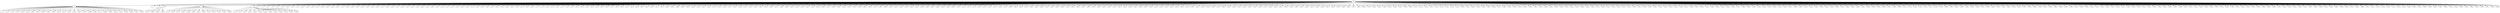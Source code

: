 digraph my_graph {
72 [label=72]
0 [label=0]
1 [label=1]
2 [label=2]
3 [label=3]
4 [label=4]
7 [label=7]
8 [label=8]
9 [label=9]
10 [label=10]
12 [label=12]
13 [label=13]
14 [label=14]
15 [label=15]
16 [label=16]
17 [label=17]
18 [label=18]
19 [label=19]
20 [label=20]
21 [label=21]
23 [label=23]
24 [label=24]
25 [label=25]
26 [label=26]
27 [label=27]
28 [label=28]
29 [label=29]
30 [label=30]
32 [label=32]
33 [label=33]
35 [label=35]
36 [label=36]
37 [label=37]
38 [label=38]
40 [label=40]
41 [label=41]
42 [label=42]
43 [label=43]
44 [label=44]
45 [label=45]
46 [label=46]
47 [label=47]
48 [label=48]
49 [label=49]
50 [label=50]
51 [label=51]
52 [label=52]
53 [label=53]
55 [label=55]
56 [label=56]
57 [label=57]
58 [label=58]
59 [label=59]
60 [label=60]
61 [label=61]
62 [label=62]
63 [label=63]
64 [label=64]
65 [label=65]
66 [label=66]
67 [label=67]
68 [label=68]
69 [label=69]
70 [label=70]
71 [label=71]
74 [label=74]
75 [label=75]
76 [label=76]
77 [label=77]
78 [label=78]
79 [label=79]
80 [label=80]
81 [label=81]
82 [label=82]
83 [label=83]
84 [label=84]
85 [label=85]
86 [label=86]
87 [label=87]
89 [label=89]
90 [label=90]
91 [label=91]
92 [label=92]
93 [label=93]
94 [label=94]
95 [label=95]
96 [label=96]
97 [label=97]
98 [label=98]
100 [label=100]
102 [label=102]
106 [label=106]
108 [label=108]
109 [label=109]
110 [label=110]
111 [label=111]
112 [label=112]
113 [label=113]
114 [label=114]
115 [label=115]
116 [label=116]
117 [label=117]
119 [label=119]
120 [label=120]
121 [label=121]
122 [label=122]
123 [label=123]
124 [label=124]
125 [label=125]
126 [label=126]
127 [label=127]
128 [label=128]
129 [label=129]
130 [label=130]
131 [label=131]
132 [label=132]
133 [label=133]
134 [label=134]
135 [label=135]
136 [label=136]
137 [label=137]
138 [label=138]
139 [label=139]
140 [label=140]
141 [label=141]
142 [label=142]
143 [label=143]
144 [label=144]
145 [label=145]
147 [label=147]
148 [label=148]
149 [label=149]
151 [label=151]
152 [label=152]
153 [label=153]
154 [label=154]
156 [label=156]
157 [label=157]
159 [label=159]
160 [label=160]
162 [label=162]
164 [label=164]
165 [label=165]
168 [label=168]
169 [label=169]
170 [label=170]
171 [label=171]
172 [label=172]
173 [label=173]
174 [label=174]
175 [label=175]
176 [label=176]
177 [label=177]
178 [label=178]
179 [label=179]
180 [label=180]
181 [label=181]
182 [label=182]
183 [label=183]
184 [label=184]
185 [label=185]
186 [label=186]
187 [label=187]
188 [label=188]
189 [label=189]
190 [label=190]
191 [label=191]
193 [label=193]
194 [label=194]
195 [label=195]
196 [label=196]
197 [label=197]
198 [label=198]
199 [label=199]
200 [label=200]
201 [label=201]
202 [label=202]
203 [label=203]
204 [label=204]
205 [label=205]
206 [label=206]
208 [label=208]
209 [label=209]
210 [label=210]
212 [label=212]
213 [label=213]
214 [label=214]
215 [label=215]
216 [label=216]
217 [label=217]
219 [label=219]
221 [label=221]
223 [label=223]
224 [label=224]
226 [label=226]
227 [label=227]
228 [label=228]
229 [label=229]
230 [label=230]
231 [label=231]
233 [label=233]
234 [label=234]
235 [label=235]
236 [label=236]
237 [label=237]
238 [label=238]
239 [label=239]
241 [label=241]
242 [label=242]
243 [label=243]
244 [label=244]
245 [label=245]
246 [label=246]
247 [label=247]
249 [label=249]
250 [label=250]
251 [label=251]
253 [label=253]
254 [label=254]
255 [label=255]
256 [label=256]
257 [label=257]
258 [label=258]
260 [label=260]
261 [label=261]
262 [label=262]
263 [label=263]
264 [label=264]
265 [label=265]
266 [label=266]
267 [label=267]
268 [label=268]
269 [label=269]
270 [label=270]
271 [label=271]
272 [label=272]
273 [label=273]
274 [label=274]
275 [label=275]
276 [label=276]
278 [label=278]
279 [label=279]
280 [label=280]
281 [label=281]
282 [label=282]
283 [label=283]
284 [label=284]
285 [label=285]
286 [label=286]
287 [label=287]
288 [label=288]
289 [label=289]
290 [label=290]
291 [label=291]
292 [label=292]
293 [label=293]
294 [label=294]
295 [label=295]
296 [label=296]
297 [label=297]
298 [label=298]
299 [label=299]
300 [label=300]
301 [label=301]
302 [label=302]
303 [label=303]
304 [label=304]
305 [label=305]
307 [label=307]
309 [label=309]
311 [label=311]
312 [label=312]
313 [label=313]
314 [label=314]
315 [label=315]
316 [label=316]
317 [label=317]
318 [label=318]
319 [label=319]
320 [label=320]
322 [label=322]
323 [label=323]
324 [label=324]
325 [label=325]
326 [label=326]
327 [label=327]
328 [label=328]
329 [label=329]
330 [label=330]
331 [label=331]
332 [label=332]
333 [label=333]
334 [label=334]
335 [label=335]
336 [label=336]
337 [label=337]
338 [label=338]
339 [label=339]
340 [label=340]
341 [label=341]
342 [label=342]
343 [label=343]
344 [label=344]
345 [label=345]
346 [label=346]
347 [label=347]
348 [label=348]
349 [label=349]
350 [label=350]
351 [label=351]
352 [label=352]
353 [label=353]
354 [label=354]
355 [label=355]
356 [label=356]
357 [label=357]
358 [label=358]
359 [label=359]
360 [label=360]
361 [label=361]
363 [label=363]
364 [label=364]
365 [label=365]
366 [label=366]
367 [label=367]
368 [label=368]
369 [label=369]
370 [label=370]
373 [label=373]
374 [label=374]
375 [label=375]
376 [label=376]
377 [label=377]
378 [label=378]
379 [label=379]
380 [label=380]
381 [label=381]
382 [label=382]
383 [label=383]
384 [label=384]
385 [label=385]
386 [label=386]
387 [label=387]
388 [label=388]
389 [label=389]
391 [label=391]
392 [label=392]
394 [label=394]
395 [label=395]
396 [label=396]
397 [label=397]
398 [label=398]
399 [label=399]
400 [label=400]
401 [label=401]
402 [label=402]
403 [label=403]
404 [label=404]
405 [label=405]
406 [label=406]
407 [label=407]
408 [label=408]
409 [label=409]
410 [label=410]
411 [label=411]
412 [label=412]
413 [label=413]
414 [label=414]
416 [label=416]
417 [label=417]
418 [label=418]
419 [label=419]
420 [label=420]
421 [label=421]
422 [label=422]
423 [label=423]
424 [label=424]
425 [label=425]
426 [label=426]
428 [label=428]
429 [label=429]
430 [label=430]
431 [label=431]
432 [label=432]
433 [label=433]
434 [label=434]
435 [label=435]
436 [label=436]
437 [label=437]
438 [label=438]
440 [label=440]
441 [label=441]
442 [label=442]
443 [label=443]
444 [label=444]
445 [label=445]
448 [label=448]
449 [label=449]
450 [label=450]
451 [label=451]
452 [label=452]
453 [label=453]
454 [label=454]
456 [label=456]
457 [label=457]
458 [label=458]
459 [label=459]
460 [label=460]
461 [label=461]
462 [label=462]
463 [label=463]
464 [label=464]
466 [label=466]
467 [label=467]
468 [label=468]
469 [label=469]
470 [label=470]
471 [label=471]
472 [label=472]
474 [label=474]
476 [label=476]
477 [label=477]
478 [label=478]
479 [label=479]
480 [label=480]
481 [label=481]
482 [label=482]
483 [label=483]
485 [label=485]
486 [label=486]
487 [label=487]
488 [label=488]
490 [label=490]
491 [label=491]
492 [label=492]
493 [label=493]
494 [label=494]
495 [label=495]
496 [label=496]
497 [label=497]
498 [label=498]
499 [label=499]
5 [label=5]
11 [label=11]
22 [label=22]
39 [label=39]
104 [label=104]
107 [label=107]
146 [label=146]
155 [label=155]
158 [label=158]
161 [label=161]
166 [label=166]
207 [label=207]
211 [label=211]
218 [label=218]
222 [label=222]
225 [label=225]
240 [label=240]
248 [label=248]
259 [label=259]
277 [label=277]
306 [label=306]
308 [label=308]
310 [label=310]
371 [label=371]
393 [label=393]
439 [label=439]
447 [label=447]
484 [label=484]
167 [label=167]
446 [label=446]
455 [label=455]
465 [label=465]
73 [label=73]
88 [label=88]
99 [label=99]
103 [label=103]
150 [label=150]
192 [label=192]
232 [label=232]
362 [label=362]
372 [label=372]
427 [label=427]
473 [label=473]
475 [label=475]
489 [label=489]
6 [label=6]
31 [label=31]
34 [label=34]
54 [label=54]
101 [label=101]
105 [label=105]
118 [label=118]
163 [label=163]
220 [label=220]
252 [label=252]
321 [label=321]
390 [label=390]
415 [label=415]
72->0
72->1
72->2
72->3
72->4
72->7
72->8
72->9
72->10
72->12
72->13
72->14
72->15
72->16
72->17
72->18
72->19
72->20
72->21
72->23
72->24
72->25
72->26
72->27
72->28
72->29
72->30
72->32
72->33
72->35
72->36
72->37
72->38
72->40
72->41
72->42
72->43
72->44
72->45
72->46
72->47
72->48
72->49
72->50
72->51
72->52
72->53
72->55
72->56
72->57
72->58
72->59
72->60
72->61
72->62
72->63
72->64
72->65
72->66
72->67
72->68
72->69
72->70
72->71
72->74
72->75
72->76
72->77
72->78
72->79
72->80
72->81
72->82
72->83
72->84
72->85
72->86
72->87
72->89
72->90
72->91
72->92
72->93
72->94
72->95
72->96
72->97
72->98
72->100
72->102
72->106
72->108
72->109
72->110
72->111
72->112
72->113
72->114
72->115
72->116
72->117
72->119
72->120
72->121
72->122
72->123
72->124
72->125
72->126
72->127
72->128
72->129
72->130
72->131
72->132
72->133
72->134
72->135
72->136
72->137
72->138
72->139
72->140
72->141
72->142
72->143
72->144
72->145
72->147
72->148
72->149
72->151
72->152
72->153
72->154
72->156
72->157
72->159
72->160
72->162
72->164
72->165
72->168
72->169
72->170
72->171
72->172
72->173
72->174
72->175
72->176
72->177
72->178
72->179
72->180
72->181
72->182
72->183
72->184
72->185
72->186
72->187
72->188
72->189
72->190
72->191
72->193
72->194
72->195
72->196
72->197
72->198
72->199
72->200
72->201
72->202
72->203
72->204
72->205
72->206
72->208
72->209
72->210
72->212
72->213
72->214
72->215
72->216
72->217
72->219
72->221
72->223
72->224
72->226
72->227
72->228
72->229
72->230
72->231
72->233
72->234
72->235
72->236
72->237
72->238
72->239
72->241
72->242
72->243
72->244
72->245
72->246
72->247
72->249
72->250
72->251
72->253
72->254
72->255
72->256
72->257
72->258
72->260
72->261
72->262
72->263
72->264
72->265
72->266
72->267
72->268
72->269
72->270
72->271
72->272
72->273
72->274
72->275
72->276
72->278
72->279
72->280
72->281
72->282
72->283
72->284
72->285
72->286
72->287
72->288
72->289
72->290
72->291
72->292
72->293
72->294
72->295
72->296
72->297
72->298
72->299
72->300
72->301
72->302
72->303
72->304
72->305
72->307
72->309
72->311
72->312
72->313
72->314
72->315
72->316
72->317
72->318
72->319
72->320
72->322
72->323
72->324
72->325
72->326
72->327
72->328
72->329
72->330
72->331
72->332
72->333
72->334
72->335
72->336
72->337
72->338
72->339
72->340
72->341
72->342
72->343
72->344
72->345
72->346
72->347
72->348
72->349
72->350
72->351
72->352
72->353
72->354
72->355
72->356
72->357
72->358
72->359
72->360
72->361
72->363
72->364
72->365
72->366
72->367
72->368
72->369
72->370
72->373
72->374
72->375
72->376
72->377
72->378
72->379
72->380
72->381
72->382
72->383
72->384
72->385
72->386
72->387
72->388
72->389
72->391
72->392
72->394
72->395
72->396
72->397
72->398
72->399
72->400
72->401
72->402
72->403
72->404
72->405
72->406
72->407
72->408
72->409
72->410
72->411
72->412
72->413
72->414
72->416
72->417
72->418
72->419
72->420
72->421
72->422
72->423
72->424
72->425
72->426
72->428
72->429
72->430
72->431
72->432
72->433
72->434
72->435
72->436
72->437
72->438
72->440
72->441
72->442
72->443
72->444
72->445
72->448
72->449
72->450
72->451
72->452
72->453
72->454
72->456
72->457
72->458
72->459
72->460
72->461
72->462
72->463
72->464
72->466
72->467
72->468
72->469
72->470
72->471
72->472
72->474
72->476
72->477
72->478
72->479
72->480
72->481
72->482
72->483
72->485
72->486
72->487
72->488
72->490
72->491
72->492
72->493
72->494
72->495
72->496
72->497
72->498
72->499
0->5
0->11
0->22
0->39
0->104
0->107
0->146
0->155
0->158
0->161
0->166
0->207
0->211
0->218
0->222
0->225
0->240
0->248
0->259
0->277
0->306
0->308
0->310
0->371
0->393
0->439
0->447
0->484
3->167
3->446
3->455
3->465
4->73
4->88
4->99
4->103
4->150
4->192
4->232
4->362
4->372
4->427
4->473
4->475
4->489
7->6
7->31
7->34
7->54
7->101
7->105
7->118
7->163
7->220
7->252
7->321
7->390
7->415
}